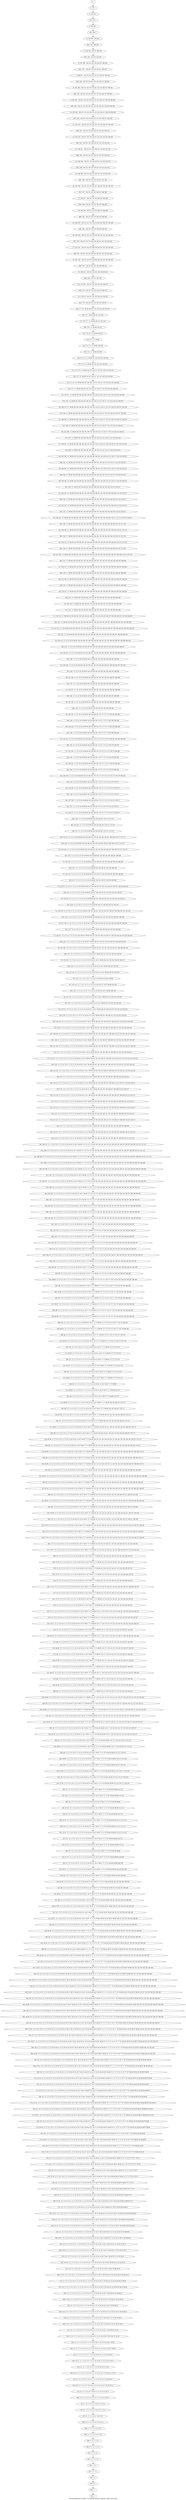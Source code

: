 digraph G {
graph [label="Tree-decomposition of width 1 for register allocator (function _print_local_stats)"]
0[label="0 | : "];
1[label="1 | 202 : "];
2[label="2 | 201 202 : "];
3[label="3 | 200 201 : "];
4[label="4 | 199 200 : 360 361 "];
5[label="5 | 198 199 : 356 357 360 361 "];
6[label="6 | 197 198 : 350 351 352 353 356 357 360 361 "];
7[label="7 | 196 197 : 332 333 350 351 352 353 356 357 360 361 "];
8[label="8 | 195 196 : 330 331 332 333 350 351 352 353 356 357 360 361 "];
9[label="9 | 194 195 : 330 331 332 333 350 351 352 353 356 357 358 359 360 361 "];
10[label="10 | 193 194 : 330 331 332 333 350 351 352 353 356 357 358 359 360 361 "];
11[label="11 | 192 193 : 330 331 332 333 350 351 352 353 356 357 358 359 "];
12[label="12 | 191 192 : 330 331 332 333 350 351 352 353 354 355 356 357 "];
13[label="13 | 190 191 : 330 331 332 333 350 351 352 353 354 355 "];
14[label="14 | 189 190 : 330 331 332 333 350 351 352 353 354 355 "];
15[label="15 | 188 189 : 330 331 332 333 350 351 352 353 354 355 "];
16[label="16 | 187 188 : 330 331 332 333 346 347 348 349 350 351 352 353 "];
17[label="17 | 186 187 : 330 331 332 333 346 347 348 349 "];
18[label="18 | 185 186 : 330 331 332 333 346 347 348 349 "];
19[label="19 | 184 185 : 330 331 332 333 338 339 340 341 346 347 348 349 "];
20[label="20 | 183 184 : 330 331 332 333 338 339 340 341 342 343 344 345 "];
21[label="21 | 182 183 : 330 331 332 333 338 339 340 341 342 343 344 345 "];
22[label="22 | 181 182 : 330 331 332 333 338 339 340 341 342 343 344 345 "];
23[label="23 | 180 181 : 330 331 332 333 338 339 340 341 "];
24[label="24 | 179 180 : 330 331 332 333 334 335 336 337 "];
25[label="25 | 178 179 : 330 331 332 333 334 335 336 337 "];
26[label="26 | 177 178 : 98 99 330 331 332 333 334 335 336 337 "];
27[label="27 | 176 177 : 0 1 98 99 330 331 332 333 "];
28[label="28 | 175 176 : 0 1 98 99 330 331 "];
29[label="29 | 174 175 : 0 1 98 99 328 329 "];
30[label="30 | 173 174 : 0 1 98 99 322 323 324 325 328 329 "];
31[label="31 | 172 173 : 0 1 98 99 314 315 316 317 322 323 324 325 328 329 "];
32[label="32 | 171 172 : 0 1 98 99 290 291 292 293 314 315 316 317 322 323 324 325 328 329 "];
33[label="33 | 170 171 : 0 1 98 99 282 283 284 285 290 291 292 293 314 315 316 317 322 323 324 325 328 329 "];
34[label="34 | 169 170 : 0 1 98 99 282 283 284 285 290 291 292 293 314 315 316 317 322 323 324 325 326 327 328 329 "];
35[label="35 | 168 169 : 0 1 98 99 282 283 284 285 290 291 292 293 314 315 316 317 322 323 324 325 326 327 328 329 "];
36[label="36 | 167 168 : 0 1 98 99 282 283 284 285 290 291 292 293 314 315 316 317 322 323 324 325 326 327 "];
37[label="37 | 166 167 : 0 1 98 99 282 283 284 285 290 291 292 293 314 315 316 317 318 319 320 321 322 323 324 325 "];
38[label="38 | 165 166 : 0 1 98 99 258 259 260 261 282 283 284 285 290 291 292 293 314 315 316 317 318 319 320 321 "];
39[label="39 | 164 165 : 0 1 98 99 258 259 260 261 282 283 284 285 290 291 292 293 314 315 316 317 318 319 320 321 "];
40[label="40 | 163 164 : 0 1 98 99 258 259 260 261 282 283 284 285 290 291 292 293 314 315 316 317 318 319 320 321 "];
41[label="41 | 162 163 : 0 1 98 99 258 259 260 261 282 283 284 285 290 291 292 293 302 303 304 305 314 315 316 317 "];
42[label="42 | 161 162 : 0 1 98 99 258 259 260 261 282 283 284 285 290 291 292 293 302 303 304 305 314 315 316 317 "];
43[label="43 | 160 161 : 0 1 98 99 258 259 260 261 282 283 284 285 290 291 292 293 302 303 304 305 310 311 312 313 314 315 316 317 "];
44[label="44 | 159 160 : 0 1 98 99 258 259 260 261 282 283 284 285 290 291 292 293 302 303 304 305 310 311 312 313 "];
45[label="45 | 158 159 : 0 1 98 99 258 259 260 261 282 283 284 285 290 291 292 293 302 303 304 305 310 311 312 313 "];
46[label="46 | 157 158 : 0 1 98 99 258 259 260 261 282 283 284 285 290 291 292 293 302 303 304 305 306 307 308 309 310 311 312 313 "];
47[label="47 | 156 157 : 0 1 98 99 258 259 260 261 282 283 284 285 290 291 292 293 302 303 304 305 306 307 308 309 "];
48[label="48 | 155 156 : 0 1 98 99 258 259 260 261 282 283 284 285 290 291 292 293 302 303 304 305 306 307 308 309 "];
49[label="49 | 154 155 : 0 1 98 99 258 259 260 261 282 283 284 285 290 291 292 293 302 303 304 305 306 307 308 309 "];
50[label="50 | 153 154 : 0 1 98 99 258 259 260 261 282 283 284 285 290 291 292 293 302 303 304 305 "];
51[label="51 | 152 153 : 0 1 98 99 258 259 260 261 282 283 284 285 290 291 292 293 294 295 296 297 298 299 300 301 302 303 304 305 "];
52[label="52 | 151 152 : 0 1 28 29 98 99 258 259 260 261 282 283 284 285 290 291 292 293 294 295 296 297 298 299 300 301 302 303 304 305 "];
53[label="53 | 150 151 : 0 1 22 23 28 29 98 99 258 259 260 261 282 283 284 285 290 291 292 293 294 295 296 297 298 299 300 301 "];
54[label="54 | 149 150 : 0 1 22 23 28 29 98 99 258 259 260 261 282 283 284 285 290 291 292 293 294 295 296 297 "];
55[label="55 | 148 149 : 0 1 22 23 28 29 98 99 258 259 260 261 282 283 284 285 286 287 288 289 290 291 292 293 "];
56[label="56 | 147 148 : 0 1 22 23 28 29 98 99 258 259 260 261 282 283 284 285 286 287 288 289 "];
57[label="57 | 146 147 : 0 1 22 23 28 29 98 99 258 259 260 261 282 283 284 285 286 287 288 289 "];
58[label="58 | 145 146 : 0 1 22 23 28 29 98 99 258 259 260 261 282 283 284 285 286 287 288 289 "];
59[label="59 | 144 145 : 0 1 22 23 28 29 98 99 258 259 260 261 270 271 272 273 282 283 284 285 "];
60[label="60 | 143 144 : 0 1 22 23 28 29 98 99 258 259 260 261 270 271 272 273 282 283 284 285 "];
61[label="61 | 142 143 : 0 1 22 23 28 29 98 99 258 259 260 261 270 271 272 273 278 279 280 281 282 283 284 285 "];
62[label="62 | 141 142 : 0 1 22 23 28 29 98 99 258 259 260 261 270 271 272 273 278 279 280 281 "];
63[label="63 | 140 141 : 0 1 22 23 28 29 98 99 258 259 260 261 270 271 272 273 278 279 280 281 "];
64[label="64 | 139 140 : 0 1 22 23 28 29 98 99 258 259 260 261 270 271 272 273 274 275 276 277 278 279 280 281 "];
65[label="65 | 138 139 : 0 1 22 23 28 29 98 99 258 259 260 261 270 271 272 273 274 275 276 277 "];
66[label="66 | 137 138 : 0 1 22 23 28 29 98 99 258 259 260 261 270 271 272 273 274 275 276 277 "];
67[label="67 | 136 137 : 0 1 22 23 28 29 98 99 258 259 260 261 270 271 272 273 274 275 276 277 "];
68[label="68 | 135 136 : 0 1 22 23 28 29 98 99 258 259 260 261 270 271 272 273 "];
69[label="69 | 134 135 : 0 1 22 23 28 29 98 99 258 259 260 261 262 263 264 265 266 267 268 269 270 271 272 273 "];
70[label="70 | 133 134 : 0 1 12 13 22 23 28 29 98 99 258 259 260 261 262 263 264 265 266 267 268 269 270 271 272 273 "];
71[label="71 | 132 133 : 0 1 4 5 12 13 22 23 28 29 98 99 258 259 260 261 262 263 264 265 266 267 268 269 "];
72[label="72 | 131 132 : 0 1 4 5 12 13 22 23 28 29 98 99 254 255 256 257 258 259 260 261 262 263 264 265 "];
73[label="73 | 130 131 : 0 1 4 5 12 13 22 23 28 29 98 99 246 247 248 249 250 251 252 253 254 255 256 257 258 259 260 261 "];
74[label="74 | 129 130 : 0 1 4 5 10 11 12 13 22 23 28 29 98 99 246 247 248 249 250 251 252 253 254 255 256 257 "];
75[label="75 | 128 129 : 0 1 4 5 10 11 12 13 22 23 28 29 98 99 238 239 240 241 242 243 244 245 246 247 248 249 250 251 252 253 "];
76[label="76 | 127 128 : 0 1 4 5 10 11 12 13 22 23 28 29 56 57 98 99 238 239 240 241 242 243 244 245 246 247 248 249 "];
77[label="77 | 126 127 : 0 1 4 5 10 11 12 13 22 23 28 29 56 57 98 99 230 231 232 233 234 235 236 237 238 239 240 241 242 243 244 245 "];
78[label="78 | 125 126 : 0 1 2 3 4 5 10 11 12 13 22 23 28 29 56 57 98 99 230 231 232 233 234 235 236 237 238 239 240 241 "];
79[label="79 | 124 125 : 0 1 2 3 4 5 10 11 12 13 22 23 28 29 50 51 56 57 98 99 230 231 232 233 234 235 236 237 "];
80[label="80 | 123 124 : 0 1 2 3 4 5 10 11 12 13 22 23 28 29 50 51 56 57 98 99 230 231 232 233 "];
81[label="81 | 122 123 : 0 1 2 3 4 5 10 11 12 13 22 23 28 29 50 51 56 57 98 99 228 229 "];
82[label="82 | 121 122 : 0 1 2 3 4 5 10 11 12 13 22 23 28 29 50 51 56 57 98 99 222 223 224 225 228 229 "];
83[label="83 | 120 121 : 0 1 2 3 4 5 10 11 12 13 22 23 28 29 50 51 56 57 98 99 206 207 208 209 222 223 224 225 228 229 "];
84[label="84 | 119 120 : 0 1 2 3 4 5 10 11 12 13 22 23 28 29 50 51 56 57 98 99 190 191 192 193 206 207 208 209 222 223 224 225 228 229 "];
85[label="85 | 118 119 : 0 1 2 3 4 5 10 11 12 13 22 23 28 29 50 51 56 57 98 99 190 191 192 193 206 207 208 209 222 223 224 225 226 227 228 229 "];
86[label="86 | 117 118 : 0 1 2 3 4 5 10 11 12 13 22 23 28 29 50 51 56 57 98 99 190 191 192 193 206 207 208 209 222 223 224 225 226 227 228 229 "];
87[label="87 | 116 117 : 0 1 2 3 4 5 10 11 12 13 22 23 28 29 50 51 56 57 98 99 190 191 192 193 206 207 208 209 218 219 220 221 222 223 224 225 226 227 "];
88[label="88 | 115 116 : 0 1 2 3 4 5 10 11 12 13 22 23 28 29 50 51 56 57 98 99 190 191 192 193 206 207 208 209 218 219 220 221 222 223 224 225 "];
89[label="89 | 114 115 : 0 1 2 3 4 5 10 11 12 13 22 23 28 29 50 51 56 57 98 99 190 191 192 193 206 207 208 209 214 215 216 217 218 219 220 221 "];
90[label="90 | 113 114 : 0 1 2 3 4 5 10 11 12 13 22 23 28 29 50 51 56 57 98 99 182 183 184 185 190 191 192 193 206 207 208 209 214 215 216 217 "];
91[label="91 | 112 113 : 0 1 2 3 4 5 10 11 12 13 22 23 28 29 50 51 56 57 98 99 182 183 184 185 190 191 192 193 206 207 208 209 214 215 216 217 "];
92[label="92 | 111 112 : 0 1 2 3 4 5 10 11 12 13 22 23 28 29 50 51 56 57 98 99 182 183 184 185 190 191 192 193 206 207 208 209 214 215 216 217 "];
93[label="93 | 110 111 : 0 1 2 3 4 5 10 11 12 13 22 23 28 29 50 51 56 57 98 99 182 183 184 185 190 191 192 193 206 207 208 209 210 211 212 213 "];
94[label="94 | 109 110 : 0 1 2 3 4 5 10 11 12 13 22 23 28 29 50 51 56 57 98 99 172 173 174 175 182 183 184 185 190 191 192 193 194 195 196 197 206 207 208 209 210 211 212 213 "];
95[label="95 | 108 109 : 0 1 2 3 4 5 10 11 12 13 22 23 28 29 50 51 56 57 98 99 172 173 174 175 182 183 184 185 190 191 192 193 194 195 196 197 202 203 204 205 206 207 208 209 210 211 212 213 "];
96[label="96 | 107 108 : 0 1 2 3 4 5 10 11 12 13 22 23 28 29 50 51 56 57 98 99 172 173 174 175 182 183 184 185 190 191 192 193 194 195 196 197 202 203 204 205 206 207 208 209 "];
97[label="97 | 106 107 : 0 1 2 3 4 5 10 11 12 13 22 23 28 29 50 51 56 57 98 99 172 173 174 175 182 183 184 185 190 191 192 193 194 195 196 197 198 199 200 201 202 203 204 205 "];
98[label="98 | 105 106 : 0 1 2 3 4 5 10 11 12 13 22 23 28 29 50 51 56 57 98 99 172 173 174 175 182 183 184 185 190 191 192 193 194 195 196 197 198 199 200 201 "];
99[label="99 | 104 105 : 0 1 2 3 4 5 10 11 12 13 22 23 28 29 50 51 56 57 98 99 172 173 174 175 182 183 184 185 190 191 192 193 194 195 196 197 198 199 200 201 "];
100[label="100 | 103 104 : 0 1 2 3 4 5 10 11 12 13 22 23 28 29 50 51 56 57 98 99 172 173 174 175 182 183 184 185 190 191 192 193 194 195 196 197 198 199 200 201 "];
101[label="101 | 102 103 : 0 1 2 3 4 5 10 11 12 13 22 23 28 29 50 51 56 57 98 99 172 173 174 175 182 183 184 185 190 191 192 193 194 195 196 197 "];
102[label="102 | 101 102 : 0 1 2 3 4 5 10 11 12 13 22 23 28 29 50 51 56 57 72 73 98 99 172 173 174 175 182 183 184 185 190 191 192 193 194 195 196 197 "];
103[label="103 | 100 101 : 0 1 2 3 4 5 10 11 12 13 22 23 28 29 50 51 56 57 72 73 98 99 172 173 174 175 182 183 184 185 186 187 188 189 190 191 192 193 194 195 196 197 "];
104[label="104 | 99 100 : 0 1 2 3 4 5 10 11 12 13 22 23 28 29 50 51 56 57 72 73 98 99 172 173 174 175 182 183 184 185 186 187 188 189 190 191 192 193 "];
105[label="105 | 98 99 : 0 1 2 3 4 5 10 11 12 13 22 23 28 29 50 51 56 57 72 73 98 99 172 173 174 175 176 177 178 179 182 183 184 185 186 187 188 189 "];
106[label="106 | 97 98 : 0 1 2 3 4 5 10 11 12 13 22 23 28 29 50 51 56 57 72 73 98 99 172 173 174 175 176 177 178 179 182 183 184 185 "];
107[label="107 | 96 97 : 0 1 2 3 4 5 10 11 12 13 22 23 28 29 50 51 56 57 72 73 98 99 172 173 174 175 176 177 178 179 180 181 182 183 184 185 "];
108[label="108 | 95 96 : 0 1 2 3 4 5 10 11 12 13 22 23 28 29 50 51 56 57 72 73 98 99 172 173 174 175 176 177 178 179 180 181 182 183 184 185 "];
109[label="109 | 94 95 : 0 1 2 3 4 5 10 11 12 13 22 23 28 29 50 51 56 57 72 73 98 99 172 173 174 175 176 177 178 179 180 181 "];
110[label="110 | 93 94 : 0 1 2 3 4 5 10 11 12 13 22 23 28 29 50 51 56 57 72 73 98 99 172 173 174 175 176 177 178 179 "];
111[label="111 | 92 93 : 0 1 2 3 4 5 10 11 12 13 22 23 28 29 50 51 56 57 72 73 98 99 172 173 174 175 "];
112[label="112 | 91 92 : 0 1 2 3 4 5 10 11 12 13 22 23 28 29 50 51 56 57 66 67 72 73 98 99 172 173 174 175 "];
113[label="113 | 90 91 : 0 1 2 3 4 5 10 11 12 13 22 23 28 29 50 51 56 57 66 67 72 73 98 99 172 173 174 175 "];
114[label="114 | 89 90 : 0 1 2 3 4 5 10 11 12 13 22 23 28 29 50 51 56 57 66 67 72 73 98 99 170 171 "];
115[label="115 | 88 89 : 0 1 2 3 4 5 10 11 12 13 22 23 28 29 50 51 56 57 66 67 72 73 98 99 164 165 166 167 170 171 "];
116[label="116 | 87 88 : 0 1 2 3 4 5 10 11 12 13 22 23 28 29 50 51 56 57 66 67 72 73 98 99 160 161 162 163 164 165 166 167 170 171 "];
117[label="117 | 86 87 : 0 1 2 3 4 5 10 11 12 13 22 23 28 29 50 51 56 57 66 67 72 73 98 99 148 149 150 151 160 161 162 163 164 165 166 167 170 171 "];
118[label="118 | 85 86 : 0 1 2 3 4 5 10 11 12 13 22 23 28 29 50 51 56 57 66 67 72 73 98 99 140 141 142 143 148 149 150 151 160 161 162 163 164 165 166 167 170 171 "];
119[label="119 | 84 85 : 0 1 2 3 4 5 10 11 12 13 22 23 28 29 50 51 56 57 66 67 72 73 98 99 140 141 142 143 148 149 150 151 160 161 162 163 164 165 166 167 168 169 170 171 "];
120[label="120 | 83 84 : 0 1 2 3 4 5 10 11 12 13 22 23 28 29 50 51 56 57 66 67 72 73 98 99 140 141 142 143 148 149 150 151 160 161 162 163 164 165 166 167 168 169 170 171 "];
121[label="121 | 82 83 : 0 1 2 3 4 5 10 11 12 13 22 23 28 29 50 51 56 57 66 67 72 73 98 99 132 133 134 135 140 141 142 143 148 149 150 151 160 161 162 163 164 165 166 167 168 169 "];
122[label="122 | 81 82 : 0 1 2 3 4 5 10 11 12 13 22 23 28 29 50 51 56 57 66 67 72 73 98 99 132 133 134 135 140 141 142 143 148 149 150 151 160 161 162 163 164 165 166 167 "];
123[label="123 | 80 81 : 0 1 2 3 4 5 10 11 12 13 22 23 28 29 50 51 56 57 66 67 72 73 98 99 132 133 134 135 140 141 142 143 148 149 150 151 156 157 158 159 160 161 162 163 "];
124[label="124 | 79 80 : 0 1 2 3 4 5 10 11 12 13 22 23 28 29 50 51 56 57 66 67 72 73 98 99 132 133 134 135 140 141 142 143 148 149 150 151 156 157 158 159 "];
125[label="125 | 78 79 : 0 1 2 3 4 5 10 11 12 13 22 23 28 29 50 51 56 57 66 67 72 73 98 99 132 133 134 135 140 141 142 143 148 149 150 151 152 153 154 155 156 157 158 159 "];
126[label="126 | 77 78 : 0 1 2 3 4 5 10 11 12 13 22 23 28 29 50 51 56 57 66 67 72 73 98 99 132 133 134 135 140 141 142 143 148 149 150 151 152 153 154 155 156 157 158 159 "];
127[label="127 | 76 77 : 0 1 2 3 4 5 10 11 12 13 22 23 28 29 50 51 56 57 66 67 72 73 98 99 132 133 134 135 140 141 142 143 148 149 150 151 152 153 154 155 "];
128[label="128 | 75 76 : 0 1 2 3 4 5 10 11 12 13 22 23 28 29 50 51 56 57 66 67 72 73 98 99 132 133 134 135 140 141 142 143 148 149 150 151 "];
129[label="129 | 74 75 : 0 1 2 3 4 5 10 11 12 13 22 23 28 29 50 51 56 57 66 67 72 73 98 99 132 133 134 135 140 141 142 143 148 149 150 151 "];
130[label="130 | 73 74 : 0 1 2 3 4 5 10 11 12 13 22 23 28 29 50 51 56 57 66 67 72 73 98 99 132 133 134 135 140 141 142 143 144 145 146 147 148 149 150 151 "];
131[label="131 | 72 73 : 0 1 2 3 4 5 10 11 12 13 22 23 28 29 50 51 56 57 66 67 72 73 98 99 132 133 134 135 140 141 142 143 144 145 146 147 "];
132[label="132 | 71 72 : 0 1 2 3 4 5 10 11 12 13 22 23 28 29 50 51 56 57 66 67 72 73 98 99 116 117 118 119 132 133 134 135 140 141 142 143 144 145 146 147 "];
133[label="133 | 70 71 : 0 1 2 3 4 5 10 11 12 13 22 23 28 29 50 51 56 57 66 67 72 73 98 99 116 117 118 119 132 133 134 135 140 141 142 143 144 145 146 147 "];
134[label="134 | 69 70 : 0 1 2 3 4 5 10 11 12 13 22 23 28 29 50 51 56 57 66 67 72 73 98 99 116 117 118 119 132 133 134 135 136 137 138 139 140 141 142 143 "];
135[label="135 | 68 69 : 0 1 2 3 4 5 10 11 12 13 22 23 28 29 50 51 56 57 66 67 72 73 98 99 116 117 118 119 132 133 134 135 136 137 138 139 "];
136[label="136 | 67 68 : 0 1 2 3 4 5 10 11 12 13 22 23 28 29 50 51 56 57 66 67 72 73 98 99 116 117 118 119 132 133 134 135 136 137 138 139 "];
137[label="137 | 66 67 : 0 1 2 3 4 5 10 11 12 13 22 23 28 29 50 51 56 57 66 67 72 73 98 99 116 117 118 119 120 121 122 123 132 133 134 135 136 137 138 139 "];
138[label="138 | 65 66 : 0 1 2 3 4 5 10 11 12 13 22 23 28 29 50 51 56 57 66 67 72 73 98 99 116 117 118 119 120 121 122 123 132 133 134 135 "];
139[label="139 | 64 65 : 0 1 2 3 4 5 10 11 12 13 22 23 28 29 50 51 56 57 66 67 72 73 98 99 116 117 118 119 120 121 122 123 124 125 126 127 128 129 130 131 132 133 134 135 "];
140[label="140 | 63 64 : 0 1 2 3 4 5 10 11 12 13 22 23 28 29 50 51 56 57 66 67 72 73 84 85 98 99 116 117 118 119 120 121 122 123 124 125 126 127 128 129 130 131 132 133 134 135 "];
141[label="141 | 62 63 : 0 1 2 3 4 5 10 11 12 13 22 23 28 29 50 51 56 57 66 67 72 73 78 79 84 85 98 99 116 117 118 119 120 121 122 123 124 125 126 127 128 129 130 131 "];
142[label="142 | 61 62 : 0 1 2 3 4 5 10 11 12 13 22 23 28 29 50 51 56 57 66 67 72 73 78 79 84 85 98 99 116 117 118 119 120 121 122 123 124 125 126 127 "];
143[label="143 | 60 61 : 0 1 2 3 4 5 10 11 12 13 22 23 28 29 50 51 56 57 66 67 72 73 78 79 84 85 98 99 116 117 118 119 120 121 122 123 "];
144[label="144 | 59 60 : 0 1 2 3 4 5 10 11 12 13 22 23 28 29 50 51 56 57 66 67 72 73 78 79 84 85 98 99 116 117 118 119 "];
145[label="145 | 58 59 : 0 1 2 3 4 5 10 11 12 13 22 23 28 29 50 51 56 57 66 67 72 73 78 79 84 85 98 99 114 115 116 117 118 119 "];
146[label="146 | 57 58 : 0 1 2 3 4 5 10 11 12 13 22 23 28 29 50 51 56 57 66 67 72 73 78 79 84 85 98 99 114 115 116 117 118 119 "];
147[label="147 | 56 57 : 0 1 2 3 4 5 10 11 12 13 22 23 28 29 50 51 56 57 66 67 72 73 78 79 84 85 98 99 114 115 "];
148[label="148 | 55 56 : 0 1 2 3 4 5 10 11 12 13 22 23 28 29 50 51 56 57 66 67 72 73 78 79 84 85 98 99 112 113 "];
149[label="149 | 54 55 : 0 1 2 3 4 5 10 11 12 13 22 23 28 29 50 51 56 57 66 67 72 73 78 79 84 85 98 99 110 111 112 113 "];
150[label="150 | 53 54 : 0 1 2 3 4 5 10 11 12 13 22 23 28 29 50 51 56 57 66 67 72 73 78 79 84 85 98 99 110 111 112 113 "];
151[label="151 | 52 53 : 0 1 2 3 4 5 10 11 12 13 22 23 28 29 50 51 56 57 66 67 72 73 78 79 84 85 98 99 110 111 "];
152[label="152 | 51 52 : 0 1 2 3 4 5 10 11 12 13 22 23 28 29 50 51 56 57 66 67 72 73 78 79 84 85 98 99 108 109 "];
153[label="153 | 50 51 : 0 1 2 3 4 5 10 11 12 13 22 23 28 29 50 51 56 57 66 67 72 73 78 79 84 85 98 99 104 105 108 109 "];
154[label="154 | 49 50 : 0 1 2 3 4 5 10 11 12 13 22 23 28 29 50 51 56 57 66 67 72 73 78 79 84 85 98 99 102 103 104 105 108 109 "];
155[label="155 | 48 49 : 0 1 2 3 4 5 10 11 12 13 22 23 28 29 50 51 56 57 66 67 72 73 78 79 84 85 98 99 100 101 102 103 104 105 108 109 "];
156[label="156 | 47 48 : 0 1 2 3 4 5 10 11 12 13 22 23 28 29 50 51 56 57 66 67 72 73 78 79 84 85 96 97 98 99 100 101 102 103 104 105 108 109 "];
157[label="157 | 46 47 : 0 1 2 3 4 5 10 11 12 13 22 23 28 29 50 51 56 57 66 67 72 73 78 79 84 85 90 91 92 93 96 97 98 99 100 101 102 103 104 105 108 109 "];
158[label="158 | 45 46 : 0 1 2 3 4 5 10 11 12 13 22 23 28 29 50 51 56 57 66 67 72 73 74 75 76 77 78 79 84 85 90 91 92 93 96 97 98 99 100 101 102 103 104 105 108 109 "];
159[label="159 | 44 45 : 0 1 2 3 4 5 10 11 12 13 22 23 28 29 50 51 56 57 66 67 68 69 70 71 72 73 74 75 76 77 78 79 84 85 90 91 92 93 96 97 98 99 100 101 102 103 104 105 108 109 "];
160[label="160 | 43 44 : 0 1 2 3 4 5 10 11 12 13 22 23 28 29 50 51 56 57 62 63 64 65 66 67 68 69 70 71 72 73 74 75 76 77 78 79 84 85 90 91 92 93 96 97 98 99 100 101 102 103 104 105 108 109 "];
161[label="161 | 42 43 : 0 1 2 3 4 5 10 11 12 13 22 23 28 29 46 47 48 49 50 51 56 57 62 63 64 65 66 67 68 69 70 71 72 73 74 75 76 77 78 79 84 85 90 91 92 93 96 97 98 99 100 101 102 103 104 105 108 109 "];
162[label="162 | 41 42 : 0 1 2 3 4 5 10 11 12 13 22 23 28 29 34 35 36 37 46 47 48 49 50 51 56 57 62 63 64 65 66 67 68 69 70 71 72 73 74 75 76 77 78 79 84 85 90 91 92 93 96 97 98 99 100 101 102 103 104 105 108 109 "];
163[label="163 | 40 41 : 0 1 2 3 4 5 10 11 12 13 18 19 20 21 22 23 28 29 34 35 36 37 46 47 48 49 50 51 56 57 62 63 64 65 66 67 68 69 70 71 72 73 74 75 76 77 78 79 84 85 90 91 92 93 96 97 98 99 100 101 102 103 104 105 108 109 "];
164[label="164 | 39 40 : 0 1 2 3 4 5 10 11 12 13 18 19 20 21 22 23 28 29 34 35 36 37 46 47 48 49 50 51 56 57 62 63 64 65 66 67 68 69 70 71 72 73 74 75 76 77 78 79 84 85 90 91 92 93 96 97 98 99 100 101 102 103 104 105 106 107 108 109 "];
165[label="165 | 38 39 : 0 1 2 3 4 5 10 11 12 13 18 19 20 21 22 23 28 29 34 35 36 37 46 47 48 49 50 51 56 57 62 63 64 65 66 67 68 69 70 71 72 73 74 75 76 77 78 79 84 85 90 91 92 93 96 97 98 99 100 101 102 103 104 105 106 107 108 109 "];
166[label="166 | 37 38 : 0 1 2 3 4 5 10 11 12 13 18 19 20 21 22 23 28 29 34 35 36 37 46 47 48 49 50 51 56 57 62 63 64 65 66 67 68 69 70 71 72 73 74 75 76 77 78 79 84 85 90 91 92 93 96 97 98 99 100 101 102 103 104 105 106 107 "];
167[label="167 | 36 37 : 0 1 2 3 4 5 10 11 12 13 18 19 20 21 22 23 28 29 34 35 36 37 46 47 48 49 50 51 56 57 62 63 64 65 66 67 68 69 70 71 72 73 74 75 76 77 78 79 84 85 90 91 92 93 96 97 98 99 100 101 102 103 104 105 "];
168[label="168 | 35 36 : 0 1 2 3 4 5 10 11 12 13 18 19 20 21 22 23 28 29 34 35 36 37 46 47 48 49 50 51 56 57 62 63 64 65 66 67 68 69 70 71 72 73 74 75 76 77 78 79 84 85 90 91 92 93 96 97 98 99 100 101 102 103 "];
169[label="169 | 34 35 : 0 1 2 3 4 5 10 11 12 13 18 19 20 21 22 23 28 29 34 35 36 37 46 47 48 49 50 51 56 57 62 63 64 65 66 67 68 69 70 71 72 73 74 75 76 77 78 79 84 85 90 91 92 93 96 97 98 99 100 101 "];
170[label="170 | 33 34 : 0 1 2 3 4 5 10 11 12 13 18 19 20 21 22 23 28 29 34 35 36 37 46 47 48 49 50 51 56 57 62 63 64 65 66 67 68 69 70 71 72 73 74 75 76 77 78 79 84 85 90 91 92 93 94 95 96 97 98 99 "];
171[label="171 | 32 33 : 0 1 2 3 4 5 10 11 12 13 18 19 20 21 22 23 28 29 34 35 36 37 46 47 48 49 50 51 56 57 62 63 64 65 66 67 68 69 70 71 72 73 74 75 76 77 78 79 84 85 90 91 92 93 94 95 96 97 "];
172[label="172 | 31 32 : 0 1 2 3 4 5 10 11 12 13 18 19 20 21 22 23 28 29 34 35 36 37 46 47 48 49 50 51 56 57 62 63 64 65 66 67 68 69 70 71 72 73 74 75 76 77 78 79 80 81 82 83 84 85 86 87 88 89 90 91 92 93 94 95 "];
173[label="173 | 30 31 : 0 1 2 3 4 5 10 11 12 13 18 19 20 21 22 23 28 29 34 35 36 37 46 47 48 49 50 51 56 57 62 63 64 65 66 67 68 69 70 71 72 73 74 75 76 77 78 79 80 81 82 83 84 85 86 87 88 89 90 91 92 93 "];
174[label="174 | 29 30 : 0 1 2 3 4 5 10 11 12 13 18 19 20 21 22 23 28 29 34 35 36 37 46 47 48 49 50 51 56 57 62 63 64 65 66 67 68 69 70 71 72 73 74 75 76 77 78 79 80 81 82 83 84 85 86 87 88 89 "];
175[label="175 | 28 29 : 0 1 2 3 4 5 10 11 12 13 18 19 20 21 22 23 28 29 34 35 36 37 46 47 48 49 50 51 56 57 62 63 64 65 66 67 68 69 70 71 72 73 74 75 76 77 78 79 80 81 82 83 84 85 "];
176[label="176 | 27 28 : 0 1 2 3 4 5 10 11 12 13 18 19 20 21 22 23 28 29 34 35 36 37 46 47 48 49 50 51 56 57 62 63 64 65 66 67 68 69 70 71 72 73 74 75 76 77 78 79 80 81 82 83 "];
177[label="177 | 26 27 : 0 1 2 3 4 5 10 11 12 13 18 19 20 21 22 23 28 29 34 35 36 37 46 47 48 49 50 51 56 57 62 63 64 65 66 67 68 69 70 71 72 73 74 75 76 77 78 79 "];
178[label="178 | 25 26 : 0 1 2 3 4 5 10 11 12 13 18 19 20 21 22 23 28 29 34 35 36 37 46 47 48 49 50 51 56 57 62 63 64 65 66 67 68 69 70 71 72 73 74 75 76 77 "];
179[label="179 | 24 25 : 0 1 2 3 4 5 10 11 12 13 18 19 20 21 22 23 28 29 34 35 36 37 46 47 48 49 50 51 56 57 62 63 64 65 66 67 68 69 70 71 72 73 "];
180[label="180 | 23 24 : 0 1 2 3 4 5 10 11 12 13 18 19 20 21 22 23 28 29 34 35 36 37 46 47 48 49 50 51 56 57 62 63 64 65 66 67 68 69 70 71 "];
181[label="181 | 22 23 : 0 1 2 3 4 5 10 11 12 13 18 19 20 21 22 23 28 29 34 35 36 37 46 47 48 49 50 51 52 53 54 55 56 57 58 59 60 61 62 63 64 65 66 67 "];
182[label="182 | 21 22 : 0 1 2 3 4 5 10 11 12 13 18 19 20 21 22 23 28 29 34 35 36 37 46 47 48 49 50 51 52 53 54 55 56 57 58 59 60 61 62 63 64 65 "];
183[label="183 | 20 21 : 0 1 2 3 4 5 10 11 12 13 18 19 20 21 22 23 28 29 34 35 36 37 46 47 48 49 50 51 52 53 54 55 56 57 58 59 60 61 "];
184[label="184 | 19 20 : 0 1 2 3 4 5 10 11 12 13 18 19 20 21 22 23 28 29 34 35 36 37 46 47 48 49 50 51 52 53 54 55 56 57 "];
185[label="185 | 18 19 : 0 1 2 3 4 5 10 11 12 13 18 19 20 21 22 23 28 29 34 35 36 37 46 47 48 49 50 51 52 53 54 55 "];
186[label="186 | 17 18 : 0 1 2 3 4 5 10 11 12 13 18 19 20 21 22 23 28 29 34 35 36 37 38 39 40 41 42 43 44 45 46 47 48 49 50 51 "];
187[label="187 | 16 17 : 0 1 2 3 4 5 10 11 12 13 18 19 20 21 22 23 28 29 34 35 36 37 38 39 40 41 42 43 44 45 46 47 48 49 "];
188[label="188 | 15 16 : 0 1 2 3 4 5 10 11 12 13 18 19 20 21 22 23 28 29 34 35 36 37 38 39 40 41 42 43 44 45 "];
189[label="189 | 14 15 : 0 1 2 3 4 5 10 11 12 13 18 19 20 21 22 23 24 25 26 27 28 29 30 31 32 33 34 35 36 37 38 39 40 41 "];
190[label="190 | 13 14 : 0 1 2 3 4 5 10 11 12 13 18 19 20 21 22 23 24 25 26 27 28 29 30 31 32 33 34 35 36 37 "];
191[label="191 | 12 13 : 0 1 2 3 4 5 10 11 12 13 18 19 20 21 22 23 24 25 26 27 28 29 30 31 32 33 "];
192[label="192 | 11 12 : 0 1 2 3 4 5 10 11 12 13 18 19 20 21 22 23 24 25 26 27 28 29 "];
193[label="193 | 10 11 : 0 1 2 3 4 5 10 11 12 13 18 19 20 21 22 23 24 25 26 27 "];
194[label="194 | 9 10 : 0 1 2 3 4 5 6 7 8 9 10 11 12 13 14 15 16 17 18 19 20 21 22 23 "];
195[label="195 | 8 9 : 0 1 2 3 4 5 6 7 8 9 10 11 12 13 14 15 16 17 18 19 20 21 "];
196[label="196 | 7 8 : 0 1 2 3 4 5 6 7 8 9 10 11 12 13 14 15 16 17 "];
197[label="197 | 6 7 : 0 1 2 3 4 5 6 7 8 9 10 11 12 13 "];
198[label="198 | 5 6 : 0 1 2 3 4 5 6 7 8 9 10 11 "];
199[label="199 | 4 5 : 0 1 2 3 4 5 6 7 8 9 "];
200[label="200 | 3 4 : 0 1 2 3 4 5 "];
201[label="201 | 2 3 : 0 1 2 3 "];
202[label="202 | 1 2 : 0 1 "];
203[label="203 | 0 1 : "];
204[label="204 | : "];
205[label="205 | 1 : "];
206[label="206 | 2 : 0 1 "];
207[label="207 | 3 : 0 1 2 3 "];
208[label="208 | 4 : 0 1 2 3 4 5 "];
209[label="209 | 5 : 0 1 2 3 4 5 6 7 8 9 "];
210[label="210 | 6 : 0 1 2 3 4 5 6 7 8 9 10 11 "];
211[label="211 | 7 : 0 1 2 3 4 5 6 7 8 9 10 11 12 13 "];
212[label="212 | 8 : 0 1 2 3 4 5 6 7 8 9 10 11 12 13 14 15 16 17 "];
213[label="213 | 9 : 0 1 2 3 4 5 6 7 8 9 10 11 12 13 14 15 16 17 18 19 20 21 "];
214[label="214 | 10 : 0 1 2 3 4 5 10 11 12 13 18 19 20 21 22 23 "];
215[label="215 | 11 : 0 1 2 3 4 5 10 11 12 13 18 19 20 21 22 23 24 25 26 27 "];
216[label="216 | 12 : 0 1 2 3 4 5 10 11 12 13 18 19 20 21 22 23 24 25 26 27 28 29 "];
217[label="217 | 13 : 0 1 2 3 4 5 10 11 12 13 18 19 20 21 22 23 24 25 26 27 28 29 30 31 32 33 "];
218[label="218 | 14 : 0 1 2 3 4 5 10 11 12 13 18 19 20 21 22 23 24 25 26 27 28 29 30 31 32 33 34 35 36 37 "];
219[label="219 | 15 : 0 1 2 3 4 5 10 11 12 13 18 19 20 21 22 23 28 29 34 35 36 37 38 39 40 41 "];
220[label="220 | 16 : 0 1 2 3 4 5 10 11 12 13 18 19 20 21 22 23 28 29 34 35 36 37 38 39 40 41 42 43 44 45 "];
221[label="221 | 17 : 0 1 2 3 4 5 10 11 12 13 18 19 20 21 22 23 28 29 34 35 36 37 38 39 40 41 42 43 44 45 46 47 48 49 "];
222[label="222 | 18 : 0 1 2 3 4 5 10 11 12 13 18 19 20 21 22 23 28 29 34 35 36 37 46 47 48 49 50 51 "];
223[label="223 | 19 : 0 1 2 3 4 5 10 11 12 13 18 19 20 21 22 23 28 29 34 35 36 37 46 47 48 49 50 51 52 53 54 55 "];
224[label="224 | 20 : 0 1 2 3 4 5 10 11 12 13 18 19 20 21 22 23 28 29 34 35 36 37 46 47 48 49 50 51 52 53 54 55 56 57 "];
225[label="225 | 21 : 0 1 2 3 4 5 10 11 12 13 18 19 20 21 22 23 28 29 34 35 36 37 46 47 48 49 50 51 52 53 54 55 56 57 58 59 60 61 "];
226[label="226 | 22 : 0 1 2 3 4 5 10 11 12 13 18 19 20 21 22 23 28 29 34 35 36 37 46 47 48 49 50 51 52 53 54 55 56 57 58 59 60 61 62 63 64 65 "];
227[label="227 | 23 : 0 1 2 3 4 5 10 11 12 13 18 19 20 21 22 23 28 29 34 35 36 37 46 47 48 49 50 51 56 57 62 63 64 65 66 67 "];
228[label="228 | 24 : 0 1 2 3 4 5 10 11 12 13 18 19 20 21 22 23 28 29 34 35 36 37 46 47 48 49 50 51 56 57 62 63 64 65 66 67 68 69 70 71 "];
229[label="229 | 25 : 0 1 2 3 4 5 10 11 12 13 18 19 20 21 22 23 28 29 34 35 36 37 46 47 48 49 50 51 56 57 62 63 64 65 66 67 68 69 70 71 72 73 "];
230[label="230 | 26 : 0 1 2 3 4 5 10 11 12 13 18 19 20 21 22 23 28 29 34 35 36 37 46 47 48 49 50 51 56 57 62 63 64 65 66 67 68 69 70 71 72 73 74 75 76 77 "];
231[label="231 | 27 : 0 1 2 3 4 5 10 11 12 13 18 19 20 21 22 23 28 29 34 35 36 37 46 47 48 49 50 51 56 57 62 63 64 65 66 67 68 69 70 71 72 73 74 75 76 77 78 79 "];
232[label="232 | 28 : 0 1 2 3 4 5 10 11 12 13 18 19 20 21 22 23 28 29 34 35 36 37 46 47 48 49 50 51 56 57 62 63 64 65 66 67 68 69 70 71 72 73 74 75 76 77 78 79 80 81 82 83 "];
233[label="233 | 29 : 0 1 2 3 4 5 10 11 12 13 18 19 20 21 22 23 28 29 34 35 36 37 46 47 48 49 50 51 56 57 62 63 64 65 66 67 68 69 70 71 72 73 74 75 76 77 78 79 80 81 82 83 84 85 "];
234[label="234 | 30 : 0 1 2 3 4 5 10 11 12 13 18 19 20 21 22 23 28 29 34 35 36 37 46 47 48 49 50 51 56 57 62 63 64 65 66 67 68 69 70 71 72 73 74 75 76 77 78 79 80 81 82 83 84 85 86 87 88 89 "];
235[label="235 | 31 : 0 1 2 3 4 5 10 11 12 13 18 19 20 21 22 23 28 29 34 35 36 37 46 47 48 49 50 51 56 57 62 63 64 65 66 67 68 69 70 71 72 73 74 75 76 77 78 79 80 81 82 83 84 85 86 87 88 89 90 91 92 93 "];
236[label="236 | 32 : 0 1 2 3 4 5 10 11 12 13 18 19 20 21 22 23 28 29 34 35 36 37 46 47 48 49 50 51 56 57 62 63 64 65 66 67 68 69 70 71 72 73 74 75 76 77 78 79 84 85 90 91 92 93 94 95 "];
237[label="237 | 33 : 0 1 2 3 4 5 10 11 12 13 18 19 20 21 22 23 28 29 34 35 36 37 46 47 48 49 50 51 56 57 62 63 64 65 66 67 68 69 70 71 72 73 74 75 76 77 78 79 84 85 90 91 92 93 94 95 96 97 "];
238[label="238 | 34 : 0 1 2 3 4 5 10 11 12 13 18 19 20 21 22 23 28 29 34 35 36 37 46 47 48 49 50 51 56 57 62 63 64 65 66 67 68 69 70 71 72 73 74 75 76 77 78 79 84 85 90 91 92 93 96 97 98 99 "];
239[label="239 | 35 : 0 1 2 3 4 5 10 11 12 13 18 19 20 21 22 23 28 29 34 35 36 37 46 47 48 49 50 51 56 57 62 63 64 65 66 67 68 69 70 71 72 73 74 75 76 77 78 79 84 85 90 91 92 93 96 97 98 99 100 101 "];
240[label="240 | 36 : 0 1 2 3 4 5 10 11 12 13 18 19 20 21 22 23 28 29 34 35 36 37 46 47 48 49 50 51 56 57 62 63 64 65 66 67 68 69 70 71 72 73 74 75 76 77 78 79 84 85 90 91 92 93 96 97 98 99 100 101 102 103 "];
241[label="241 | 37 : 0 1 2 3 4 5 10 11 12 13 18 19 20 21 22 23 28 29 34 35 36 37 46 47 48 49 50 51 56 57 62 63 64 65 66 67 68 69 70 71 72 73 74 75 76 77 78 79 84 85 90 91 92 93 96 97 98 99 100 101 102 103 104 105 "];
242[label="242 | 38 : 0 1 2 3 4 5 10 11 12 13 18 19 20 21 22 23 28 29 34 35 36 37 46 47 48 49 50 51 56 57 62 63 64 65 66 67 68 69 70 71 72 73 74 75 76 77 78 79 84 85 90 91 92 93 96 97 98 99 100 101 102 103 104 105 106 107 "];
243[label="243 | 39 : 0 1 2 3 4 5 10 11 12 13 18 19 20 21 22 23 28 29 34 35 36 37 46 47 48 49 50 51 56 57 62 63 64 65 66 67 68 69 70 71 72 73 74 75 76 77 78 79 84 85 90 91 92 93 96 97 98 99 100 101 102 103 104 105 106 107 108 109 "];
244[label="244 | 40 : 0 1 2 3 4 5 10 11 12 13 18 19 20 21 22 23 28 29 34 35 36 37 46 47 48 49 50 51 56 57 62 63 64 65 66 67 68 69 70 71 72 73 74 75 76 77 78 79 84 85 90 91 92 93 96 97 98 99 100 101 102 103 104 105 108 109 "];
245[label="245 | 41 : 0 1 2 3 4 5 10 11 12 13 22 23 28 29 34 35 36 37 46 47 48 49 50 51 56 57 62 63 64 65 66 67 68 69 70 71 72 73 74 75 76 77 78 79 84 85 90 91 92 93 96 97 98 99 100 101 102 103 104 105 108 109 "];
246[label="246 | 42 : 0 1 2 3 4 5 10 11 12 13 22 23 28 29 46 47 48 49 50 51 56 57 62 63 64 65 66 67 68 69 70 71 72 73 74 75 76 77 78 79 84 85 90 91 92 93 96 97 98 99 100 101 102 103 104 105 108 109 "];
247[label="247 | 43 : 0 1 2 3 4 5 10 11 12 13 22 23 28 29 50 51 56 57 62 63 64 65 66 67 68 69 70 71 72 73 74 75 76 77 78 79 84 85 90 91 92 93 96 97 98 99 100 101 102 103 104 105 108 109 "];
248[label="248 | 44 : 0 1 2 3 4 5 10 11 12 13 22 23 28 29 50 51 56 57 66 67 68 69 70 71 72 73 74 75 76 77 78 79 84 85 90 91 92 93 96 97 98 99 100 101 102 103 104 105 108 109 "];
249[label="249 | 45 : 0 1 2 3 4 5 10 11 12 13 22 23 28 29 50 51 56 57 66 67 72 73 74 75 76 77 78 79 84 85 90 91 92 93 96 97 98 99 100 101 102 103 104 105 108 109 "];
250[label="250 | 46 : 0 1 2 3 4 5 10 11 12 13 22 23 28 29 50 51 56 57 66 67 72 73 78 79 84 85 90 91 92 93 96 97 98 99 100 101 102 103 104 105 108 109 "];
251[label="251 | 47 : 0 1 2 3 4 5 10 11 12 13 22 23 28 29 50 51 56 57 66 67 72 73 78 79 84 85 96 97 98 99 100 101 102 103 104 105 108 109 "];
252[label="252 | 48 : 0 1 2 3 4 5 10 11 12 13 22 23 28 29 50 51 56 57 66 67 72 73 78 79 84 85 98 99 100 101 102 103 104 105 108 109 "];
253[label="253 | 49 : 0 1 2 3 4 5 10 11 12 13 22 23 28 29 50 51 56 57 66 67 72 73 78 79 84 85 98 99 102 103 104 105 108 109 "];
254[label="254 | 50 : 0 1 2 3 4 5 10 11 12 13 22 23 28 29 50 51 56 57 66 67 72 73 78 79 84 85 98 99 104 105 108 109 "];
255[label="255 | 51 : 0 1 2 3 4 5 10 11 12 13 22 23 28 29 50 51 56 57 66 67 72 73 78 79 84 85 98 99 108 109 "];
256[label="256 | 52 : 0 1 2 3 4 5 10 11 12 13 22 23 28 29 50 51 56 57 66 67 72 73 78 79 84 85 98 99 "];
257[label="257 | 53 : 0 1 2 3 4 5 10 11 12 13 22 23 28 29 50 51 56 57 66 67 72 73 78 79 84 85 98 99 110 111 "];
258[label="258 | 54 : 0 1 2 3 4 5 10 11 12 13 22 23 28 29 50 51 56 57 66 67 72 73 78 79 84 85 98 99 110 111 112 113 "];
259[label="259 | 55 : 0 1 2 3 4 5 10 11 12 13 22 23 28 29 50 51 56 57 66 67 72 73 78 79 84 85 98 99 112 113 "];
260[label="260 | 56 : 0 1 2 3 4 5 10 11 12 13 22 23 28 29 50 51 56 57 66 67 72 73 78 79 84 85 98 99 "];
261[label="261 | 57 : 0 1 2 3 4 5 10 11 12 13 22 23 28 29 50 51 56 57 66 67 72 73 78 79 84 85 98 99 114 115 "];
262[label="262 | 58 : 0 1 2 3 4 5 10 11 12 13 22 23 28 29 50 51 56 57 66 67 72 73 78 79 84 85 98 99 114 115 116 117 118 119 "];
263[label="263 | 59 : 0 1 2 3 4 5 10 11 12 13 22 23 28 29 50 51 56 57 66 67 72 73 78 79 84 85 98 99 116 117 118 119 "];
264[label="264 | 60 : 0 1 2 3 4 5 10 11 12 13 22 23 28 29 50 51 56 57 66 67 72 73 78 79 84 85 98 99 116 117 118 119 "];
265[label="265 | 61 : 0 1 2 3 4 5 10 11 12 13 22 23 28 29 50 51 56 57 66 67 72 73 78 79 84 85 98 99 116 117 118 119 120 121 122 123 "];
266[label="266 | 62 : 0 1 2 3 4 5 10 11 12 13 22 23 28 29 50 51 56 57 66 67 72 73 78 79 84 85 98 99 116 117 118 119 120 121 122 123 124 125 126 127 "];
267[label="267 | 63 : 0 1 2 3 4 5 10 11 12 13 22 23 28 29 50 51 56 57 66 67 72 73 84 85 98 99 116 117 118 119 120 121 122 123 124 125 126 127 128 129 130 131 "];
268[label="268 | 64 : 0 1 2 3 4 5 10 11 12 13 22 23 28 29 50 51 56 57 66 67 72 73 98 99 116 117 118 119 120 121 122 123 124 125 126 127 128 129 130 131 132 133 134 135 "];
269[label="269 | 65 : 0 1 2 3 4 5 10 11 12 13 22 23 28 29 50 51 56 57 66 67 72 73 98 99 116 117 118 119 120 121 122 123 132 133 134 135 "];
270[label="270 | 66 : 0 1 2 3 4 5 10 11 12 13 22 23 28 29 50 51 56 57 66 67 72 73 98 99 116 117 118 119 120 121 122 123 132 133 134 135 "];
271[label="271 | 67 : 0 1 2 3 4 5 10 11 12 13 22 23 28 29 50 51 56 57 66 67 72 73 98 99 116 117 118 119 132 133 134 135 136 137 138 139 "];
272[label="272 | 68 : 0 1 2 3 4 5 10 11 12 13 22 23 28 29 50 51 56 57 66 67 72 73 98 99 116 117 118 119 132 133 134 135 136 137 138 139 "];
273[label="273 | 69 : 0 1 2 3 4 5 10 11 12 13 22 23 28 29 50 51 56 57 66 67 72 73 98 99 116 117 118 119 132 133 134 135 136 137 138 139 "];
274[label="274 | 70 : 0 1 2 3 4 5 10 11 12 13 22 23 28 29 50 51 56 57 66 67 72 73 98 99 116 117 118 119 132 133 134 135 140 141 142 143 "];
275[label="275 | 71 : 0 1 2 3 4 5 10 11 12 13 22 23 28 29 50 51 56 57 66 67 72 73 98 99 116 117 118 119 132 133 134 135 140 141 142 143 144 145 146 147 "];
276[label="276 | 72 : 0 1 2 3 4 5 10 11 12 13 22 23 28 29 50 51 56 57 66 67 72 73 98 99 132 133 134 135 140 141 142 143 144 145 146 147 "];
277[label="277 | 73 : 0 1 2 3 4 5 10 11 12 13 22 23 28 29 50 51 56 57 66 67 72 73 98 99 132 133 134 135 140 141 142 143 144 145 146 147 "];
278[label="278 | 74 : 0 1 2 3 4 5 10 11 12 13 22 23 28 29 50 51 56 57 66 67 72 73 98 99 132 133 134 135 140 141 142 143 148 149 150 151 "];
279[label="279 | 75 : 0 1 2 3 4 5 10 11 12 13 22 23 28 29 50 51 56 57 66 67 72 73 98 99 132 133 134 135 140 141 142 143 148 149 150 151 "];
280[label="280 | 76 : 0 1 2 3 4 5 10 11 12 13 22 23 28 29 50 51 56 57 66 67 72 73 98 99 132 133 134 135 140 141 142 143 148 149 150 151 "];
281[label="281 | 77 : 0 1 2 3 4 5 10 11 12 13 22 23 28 29 50 51 56 57 66 67 72 73 98 99 132 133 134 135 140 141 142 143 148 149 150 151 152 153 154 155 "];
282[label="282 | 78 : 0 1 2 3 4 5 10 11 12 13 22 23 28 29 50 51 56 57 66 67 72 73 98 99 132 133 134 135 140 141 142 143 148 149 150 151 152 153 154 155 156 157 158 159 "];
283[label="283 | 79 : 0 1 2 3 4 5 10 11 12 13 22 23 28 29 50 51 56 57 66 67 72 73 98 99 132 133 134 135 140 141 142 143 148 149 150 151 156 157 158 159 "];
284[label="284 | 80 : 0 1 2 3 4 5 10 11 12 13 22 23 28 29 50 51 56 57 66 67 72 73 98 99 132 133 134 135 140 141 142 143 148 149 150 151 156 157 158 159 "];
285[label="285 | 81 : 0 1 2 3 4 5 10 11 12 13 22 23 28 29 50 51 56 57 66 67 72 73 98 99 132 133 134 135 140 141 142 143 148 149 150 151 160 161 162 163 "];
286[label="286 | 82 : 0 1 2 3 4 5 10 11 12 13 22 23 28 29 50 51 56 57 66 67 72 73 98 99 132 133 134 135 140 141 142 143 148 149 150 151 160 161 162 163 164 165 166 167 "];
287[label="287 | 83 : 0 1 2 3 4 5 10 11 12 13 22 23 28 29 50 51 56 57 66 67 72 73 98 99 140 141 142 143 148 149 150 151 160 161 162 163 164 165 166 167 168 169 "];
288[label="288 | 84 : 0 1 2 3 4 5 10 11 12 13 22 23 28 29 50 51 56 57 66 67 72 73 98 99 140 141 142 143 148 149 150 151 160 161 162 163 164 165 166 167 168 169 170 171 "];
289[label="289 | 85 : 0 1 2 3 4 5 10 11 12 13 22 23 28 29 50 51 56 57 66 67 72 73 98 99 140 141 142 143 148 149 150 151 160 161 162 163 164 165 166 167 170 171 "];
290[label="290 | 86 : 0 1 2 3 4 5 10 11 12 13 22 23 28 29 50 51 56 57 66 67 72 73 98 99 148 149 150 151 160 161 162 163 164 165 166 167 170 171 "];
291[label="291 | 87 : 0 1 2 3 4 5 10 11 12 13 22 23 28 29 50 51 56 57 66 67 72 73 98 99 160 161 162 163 164 165 166 167 170 171 "];
292[label="292 | 88 : 0 1 2 3 4 5 10 11 12 13 22 23 28 29 50 51 56 57 66 67 72 73 98 99 164 165 166 167 170 171 "];
293[label="293 | 89 : 0 1 2 3 4 5 10 11 12 13 22 23 28 29 50 51 56 57 66 67 72 73 98 99 170 171 "];
294[label="294 | 90 : 0 1 2 3 4 5 10 11 12 13 22 23 28 29 50 51 56 57 66 67 72 73 98 99 "];
295[label="295 | 91 : 0 1 2 3 4 5 10 11 12 13 22 23 28 29 50 51 56 57 66 67 72 73 98 99 172 173 174 175 "];
296[label="296 | 92 : 0 1 2 3 4 5 10 11 12 13 22 23 28 29 50 51 56 57 72 73 98 99 172 173 174 175 "];
297[label="297 | 93 : 0 1 2 3 4 5 10 11 12 13 22 23 28 29 50 51 56 57 72 73 98 99 172 173 174 175 "];
298[label="298 | 94 : 0 1 2 3 4 5 10 11 12 13 22 23 28 29 50 51 56 57 72 73 98 99 172 173 174 175 176 177 178 179 "];
299[label="299 | 95 : 0 1 2 3 4 5 10 11 12 13 22 23 28 29 50 51 56 57 72 73 98 99 172 173 174 175 176 177 178 179 180 181 "];
300[label="300 | 96 : 0 1 2 3 4 5 10 11 12 13 22 23 28 29 50 51 56 57 72 73 98 99 172 173 174 175 176 177 178 179 180 181 182 183 184 185 "];
301[label="301 | 97 : 0 1 2 3 4 5 10 11 12 13 22 23 28 29 50 51 56 57 72 73 98 99 172 173 174 175 176 177 178 179 182 183 184 185 "];
302[label="302 | 98 : 0 1 2 3 4 5 10 11 12 13 22 23 28 29 50 51 56 57 72 73 98 99 172 173 174 175 176 177 178 179 182 183 184 185 "];
303[label="303 | 99 : 0 1 2 3 4 5 10 11 12 13 22 23 28 29 50 51 56 57 72 73 98 99 172 173 174 175 182 183 184 185 186 187 188 189 "];
304[label="304 | 100 : 0 1 2 3 4 5 10 11 12 13 22 23 28 29 50 51 56 57 72 73 98 99 172 173 174 175 182 183 184 185 186 187 188 189 190 191 192 193 "];
305[label="305 | 101 : 0 1 2 3 4 5 10 11 12 13 22 23 28 29 50 51 56 57 72 73 98 99 172 173 174 175 182 183 184 185 190 191 192 193 194 195 196 197 "];
306[label="306 | 102 : 0 1 2 3 4 5 10 11 12 13 22 23 28 29 50 51 56 57 98 99 172 173 174 175 182 183 184 185 190 191 192 193 194 195 196 197 "];
307[label="307 | 103 : 0 1 2 3 4 5 10 11 12 13 22 23 28 29 50 51 56 57 98 99 172 173 174 175 182 183 184 185 190 191 192 193 194 195 196 197 "];
308[label="308 | 104 : 0 1 2 3 4 5 10 11 12 13 22 23 28 29 50 51 56 57 98 99 172 173 174 175 182 183 184 185 190 191 192 193 194 195 196 197 198 199 200 201 "];
309[label="309 | 105 : 0 1 2 3 4 5 10 11 12 13 22 23 28 29 50 51 56 57 98 99 172 173 174 175 182 183 184 185 190 191 192 193 194 195 196 197 198 199 200 201 "];
310[label="310 | 106 : 0 1 2 3 4 5 10 11 12 13 22 23 28 29 50 51 56 57 98 99 172 173 174 175 182 183 184 185 190 191 192 193 194 195 196 197 198 199 200 201 "];
311[label="311 | 107 : 0 1 2 3 4 5 10 11 12 13 22 23 28 29 50 51 56 57 98 99 172 173 174 175 182 183 184 185 190 191 192 193 194 195 196 197 202 203 204 205 "];
312[label="312 | 108 : 0 1 2 3 4 5 10 11 12 13 22 23 28 29 50 51 56 57 98 99 172 173 174 175 182 183 184 185 190 191 192 193 194 195 196 197 202 203 204 205 206 207 208 209 "];
313[label="313 | 109 : 0 1 2 3 4 5 10 11 12 13 22 23 28 29 50 51 56 57 98 99 172 173 174 175 182 183 184 185 190 191 192 193 194 195 196 197 206 207 208 209 210 211 212 213 "];
314[label="314 | 110 : 0 1 2 3 4 5 10 11 12 13 22 23 28 29 50 51 56 57 98 99 182 183 184 185 190 191 192 193 206 207 208 209 210 211 212 213 "];
315[label="315 | 111 : 0 1 2 3 4 5 10 11 12 13 22 23 28 29 50 51 56 57 98 99 182 183 184 185 190 191 192 193 206 207 208 209 "];
316[label="316 | 112 : 0 1 2 3 4 5 10 11 12 13 22 23 28 29 50 51 56 57 98 99 182 183 184 185 190 191 192 193 206 207 208 209 214 215 216 217 "];
317[label="317 | 113 : 0 1 2 3 4 5 10 11 12 13 22 23 28 29 50 51 56 57 98 99 182 183 184 185 190 191 192 193 206 207 208 209 214 215 216 217 "];
318[label="318 | 114 : 0 1 2 3 4 5 10 11 12 13 22 23 28 29 50 51 56 57 98 99 190 191 192 193 206 207 208 209 214 215 216 217 "];
319[label="319 | 115 : 0 1 2 3 4 5 10 11 12 13 22 23 28 29 50 51 56 57 98 99 190 191 192 193 206 207 208 209 218 219 220 221 "];
320[label="320 | 116 : 0 1 2 3 4 5 10 11 12 13 22 23 28 29 50 51 56 57 98 99 190 191 192 193 206 207 208 209 218 219 220 221 222 223 224 225 "];
321[label="321 | 117 : 0 1 2 3 4 5 10 11 12 13 22 23 28 29 50 51 56 57 98 99 190 191 192 193 206 207 208 209 222 223 224 225 226 227 "];
322[label="322 | 118 : 0 1 2 3 4 5 10 11 12 13 22 23 28 29 50 51 56 57 98 99 190 191 192 193 206 207 208 209 222 223 224 225 226 227 228 229 "];
323[label="323 | 119 : 0 1 2 3 4 5 10 11 12 13 22 23 28 29 50 51 56 57 98 99 190 191 192 193 206 207 208 209 222 223 224 225 228 229 "];
324[label="324 | 120 : 0 1 2 3 4 5 10 11 12 13 22 23 28 29 50 51 56 57 98 99 206 207 208 209 222 223 224 225 228 229 "];
325[label="325 | 121 : 0 1 2 3 4 5 10 11 12 13 22 23 28 29 50 51 56 57 98 99 222 223 224 225 228 229 "];
326[label="326 | 122 : 0 1 2 3 4 5 10 11 12 13 22 23 28 29 50 51 56 57 98 99 228 229 "];
327[label="327 | 123 : 0 1 2 3 4 5 10 11 12 13 22 23 28 29 50 51 56 57 98 99 "];
328[label="328 | 124 : 0 1 2 3 4 5 10 11 12 13 22 23 28 29 50 51 56 57 98 99 230 231 232 233 "];
329[label="329 | 125 : 0 1 2 3 4 5 10 11 12 13 22 23 28 29 56 57 98 99 230 231 232 233 234 235 236 237 "];
330[label="330 | 126 : 0 1 4 5 10 11 12 13 22 23 28 29 56 57 98 99 230 231 232 233 234 235 236 237 238 239 240 241 "];
331[label="331 | 127 : 0 1 4 5 10 11 12 13 22 23 28 29 56 57 98 99 238 239 240 241 242 243 244 245 "];
332[label="332 | 128 : 0 1 4 5 10 11 12 13 22 23 28 29 98 99 238 239 240 241 242 243 244 245 246 247 248 249 "];
333[label="333 | 129 : 0 1 4 5 10 11 12 13 22 23 28 29 98 99 246 247 248 249 250 251 252 253 "];
334[label="334 | 130 : 0 1 4 5 12 13 22 23 28 29 98 99 246 247 248 249 250 251 252 253 254 255 256 257 "];
335[label="335 | 131 : 0 1 4 5 12 13 22 23 28 29 98 99 254 255 256 257 258 259 260 261 "];
336[label="336 | 132 : 0 1 4 5 12 13 22 23 28 29 98 99 258 259 260 261 262 263 264 265 "];
337[label="337 | 133 : 0 1 12 13 22 23 28 29 98 99 258 259 260 261 262 263 264 265 266 267 268 269 "];
338[label="338 | 134 : 0 1 22 23 28 29 98 99 258 259 260 261 262 263 264 265 266 267 268 269 270 271 272 273 "];
339[label="339 | 135 : 0 1 22 23 28 29 98 99 258 259 260 261 270 271 272 273 "];
340[label="340 | 136 : 0 1 22 23 28 29 98 99 258 259 260 261 270 271 272 273 "];
341[label="341 | 137 : 0 1 22 23 28 29 98 99 258 259 260 261 270 271 272 273 274 275 276 277 "];
342[label="342 | 138 : 0 1 22 23 28 29 98 99 258 259 260 261 270 271 272 273 274 275 276 277 "];
343[label="343 | 139 : 0 1 22 23 28 29 98 99 258 259 260 261 270 271 272 273 274 275 276 277 "];
344[label="344 | 140 : 0 1 22 23 28 29 98 99 258 259 260 261 270 271 272 273 278 279 280 281 "];
345[label="345 | 141 : 0 1 22 23 28 29 98 99 258 259 260 261 270 271 272 273 278 279 280 281 "];
346[label="346 | 142 : 0 1 22 23 28 29 98 99 258 259 260 261 270 271 272 273 278 279 280 281 "];
347[label="347 | 143 : 0 1 22 23 28 29 98 99 258 259 260 261 270 271 272 273 282 283 284 285 "];
348[label="348 | 144 : 0 1 22 23 28 29 98 99 258 259 260 261 270 271 272 273 282 283 284 285 "];
349[label="349 | 145 : 0 1 22 23 28 29 98 99 258 259 260 261 282 283 284 285 "];
350[label="350 | 146 : 0 1 22 23 28 29 98 99 258 259 260 261 282 283 284 285 286 287 288 289 "];
351[label="351 | 147 : 0 1 22 23 28 29 98 99 258 259 260 261 282 283 284 285 286 287 288 289 "];
352[label="352 | 148 : 0 1 22 23 28 29 98 99 258 259 260 261 282 283 284 285 286 287 288 289 "];
353[label="353 | 149 : 0 1 22 23 28 29 98 99 258 259 260 261 282 283 284 285 290 291 292 293 "];
354[label="354 | 150 : 0 1 22 23 28 29 98 99 258 259 260 261 282 283 284 285 290 291 292 293 294 295 296 297 "];
355[label="355 | 151 : 0 1 28 29 98 99 258 259 260 261 282 283 284 285 290 291 292 293 294 295 296 297 298 299 300 301 "];
356[label="356 | 152 : 0 1 98 99 258 259 260 261 282 283 284 285 290 291 292 293 294 295 296 297 298 299 300 301 302 303 304 305 "];
357[label="357 | 153 : 0 1 98 99 258 259 260 261 282 283 284 285 290 291 292 293 302 303 304 305 "];
358[label="358 | 154 : 0 1 98 99 258 259 260 261 282 283 284 285 290 291 292 293 302 303 304 305 "];
359[label="359 | 155 : 0 1 98 99 258 259 260 261 282 283 284 285 290 291 292 293 302 303 304 305 306 307 308 309 "];
360[label="360 | 156 : 0 1 98 99 258 259 260 261 282 283 284 285 290 291 292 293 302 303 304 305 306 307 308 309 "];
361[label="361 | 157 : 0 1 98 99 258 259 260 261 282 283 284 285 290 291 292 293 302 303 304 305 306 307 308 309 "];
362[label="362 | 158 : 0 1 98 99 258 259 260 261 282 283 284 285 290 291 292 293 302 303 304 305 310 311 312 313 "];
363[label="363 | 159 : 0 1 98 99 258 259 260 261 282 283 284 285 290 291 292 293 302 303 304 305 310 311 312 313 "];
364[label="364 | 160 : 0 1 98 99 258 259 260 261 282 283 284 285 290 291 292 293 302 303 304 305 310 311 312 313 "];
365[label="365 | 161 : 0 1 98 99 258 259 260 261 282 283 284 285 290 291 292 293 302 303 304 305 314 315 316 317 "];
366[label="366 | 162 : 0 1 98 99 258 259 260 261 282 283 284 285 290 291 292 293 302 303 304 305 314 315 316 317 "];
367[label="367 | 163 : 0 1 98 99 258 259 260 261 282 283 284 285 290 291 292 293 314 315 316 317 "];
368[label="368 | 164 : 0 1 98 99 258 259 260 261 282 283 284 285 290 291 292 293 314 315 316 317 318 319 320 321 "];
369[label="369 | 165 : 0 1 98 99 258 259 260 261 282 283 284 285 290 291 292 293 314 315 316 317 318 319 320 321 "];
370[label="370 | 166 : 0 1 98 99 282 283 284 285 290 291 292 293 314 315 316 317 318 319 320 321 "];
371[label="371 | 167 : 0 1 98 99 282 283 284 285 290 291 292 293 314 315 316 317 322 323 324 325 "];
372[label="372 | 168 : 0 1 98 99 282 283 284 285 290 291 292 293 314 315 316 317 322 323 324 325 326 327 "];
373[label="373 | 169 : 0 1 98 99 282 283 284 285 290 291 292 293 314 315 316 317 322 323 324 325 326 327 328 329 "];
374[label="374 | 170 : 0 1 98 99 282 283 284 285 290 291 292 293 314 315 316 317 322 323 324 325 328 329 "];
375[label="375 | 171 : 0 1 98 99 290 291 292 293 314 315 316 317 322 323 324 325 328 329 "];
376[label="376 | 172 : 0 1 98 99 314 315 316 317 322 323 324 325 328 329 "];
377[label="377 | 173 : 0 1 98 99 322 323 324 325 328 329 "];
378[label="378 | 174 : 0 1 98 99 328 329 "];
379[label="379 | 175 : 0 1 98 99 "];
380[label="380 | 176 : 0 1 98 99 330 331 "];
381[label="381 | 177 : 98 99 330 331 332 333 "];
382[label="382 | 178 : 330 331 332 333 334 335 336 337 "];
383[label="383 | 179 : 330 331 332 333 334 335 336 337 "];
384[label="384 | 180 : 330 331 332 333 "];
385[label="385 | 181 : 330 331 332 333 338 339 340 341 "];
386[label="386 | 182 : 330 331 332 333 338 339 340 341 342 343 344 345 "];
387[label="387 | 183 : 330 331 332 333 338 339 340 341 342 343 344 345 "];
388[label="388 | 184 : 330 331 332 333 338 339 340 341 "];
389[label="389 | 185 : 330 331 332 333 346 347 348 349 "];
390[label="390 | 186 : 330 331 332 333 346 347 348 349 "];
391[label="391 | 187 : 330 331 332 333 346 347 348 349 "];
392[label="392 | 188 : 330 331 332 333 350 351 352 353 "];
393[label="393 | 189 : 330 331 332 333 350 351 352 353 354 355 "];
394[label="394 | 190 : 330 331 332 333 350 351 352 353 354 355 "];
395[label="395 | 191 : 330 331 332 333 350 351 352 353 354 355 "];
396[label="396 | 192 : 330 331 332 333 350 351 352 353 356 357 "];
397[label="397 | 193 : 330 331 332 333 350 351 352 353 356 357 358 359 "];
398[label="398 | 194 : 330 331 332 333 350 351 352 353 356 357 358 359 360 361 "];
399[label="399 | 195 : 330 331 332 333 350 351 352 353 356 357 360 361 "];
400[label="400 | 196 : 332 333 350 351 352 353 356 357 360 361 "];
401[label="401 | 197 : 350 351 352 353 356 357 360 361 "];
402[label="402 | 198 : 356 357 360 361 "];
403[label="403 | 199 : 360 361 "];
404[label="404 | 200 : "];
405[label="405 | 201 : "];
406[label="406 | 1 : "];
0->1 ;
1->2 ;
205->203 ;
202->205 ;
206->202 ;
201->206 ;
207->201 ;
200->207 ;
208->200 ;
199->208 ;
209->199 ;
198->209 ;
210->198 ;
197->210 ;
211->197 ;
196->211 ;
212->196 ;
195->212 ;
213->195 ;
194->213 ;
214->194 ;
193->214 ;
215->193 ;
192->215 ;
216->192 ;
191->216 ;
217->191 ;
190->217 ;
218->190 ;
189->218 ;
219->189 ;
188->219 ;
220->188 ;
187->220 ;
221->187 ;
186->221 ;
222->186 ;
185->222 ;
223->185 ;
184->223 ;
224->184 ;
183->224 ;
225->183 ;
182->225 ;
226->182 ;
181->226 ;
227->181 ;
180->227 ;
228->180 ;
179->228 ;
229->179 ;
178->229 ;
230->178 ;
177->230 ;
231->177 ;
176->231 ;
232->176 ;
175->232 ;
233->175 ;
174->233 ;
234->174 ;
173->234 ;
235->173 ;
172->235 ;
236->172 ;
171->236 ;
237->171 ;
170->237 ;
238->170 ;
169->238 ;
239->169 ;
168->239 ;
240->168 ;
167->240 ;
241->167 ;
166->241 ;
242->166 ;
165->242 ;
243->165 ;
164->243 ;
244->164 ;
163->244 ;
245->163 ;
162->245 ;
246->162 ;
161->246 ;
247->161 ;
160->247 ;
248->160 ;
159->248 ;
249->159 ;
158->249 ;
250->158 ;
157->250 ;
251->157 ;
156->251 ;
252->156 ;
155->252 ;
253->155 ;
154->253 ;
254->154 ;
153->254 ;
255->153 ;
152->255 ;
256->152 ;
151->256 ;
257->151 ;
150->257 ;
258->150 ;
149->258 ;
259->149 ;
148->259 ;
260->148 ;
147->260 ;
261->147 ;
146->261 ;
262->146 ;
145->262 ;
263->145 ;
144->263 ;
264->144 ;
143->264 ;
265->143 ;
142->265 ;
266->142 ;
141->266 ;
267->141 ;
140->267 ;
268->140 ;
139->268 ;
269->139 ;
138->269 ;
270->138 ;
137->270 ;
271->137 ;
136->271 ;
272->136 ;
135->272 ;
273->135 ;
134->273 ;
274->134 ;
133->274 ;
275->133 ;
132->275 ;
276->132 ;
131->276 ;
277->131 ;
130->277 ;
278->130 ;
129->278 ;
279->129 ;
128->279 ;
280->128 ;
127->280 ;
281->127 ;
126->281 ;
282->126 ;
125->282 ;
283->125 ;
124->283 ;
284->124 ;
123->284 ;
285->123 ;
122->285 ;
286->122 ;
121->286 ;
287->121 ;
120->287 ;
288->120 ;
119->288 ;
289->119 ;
118->289 ;
290->118 ;
117->290 ;
291->117 ;
116->291 ;
292->116 ;
115->292 ;
293->115 ;
114->293 ;
294->114 ;
113->294 ;
295->113 ;
112->295 ;
296->112 ;
111->296 ;
297->111 ;
110->297 ;
298->110 ;
109->298 ;
299->109 ;
108->299 ;
300->108 ;
107->300 ;
301->107 ;
106->301 ;
302->106 ;
105->302 ;
303->105 ;
104->303 ;
304->104 ;
103->304 ;
305->103 ;
102->305 ;
306->102 ;
101->306 ;
307->101 ;
100->307 ;
308->100 ;
99->308 ;
309->99 ;
98->309 ;
310->98 ;
97->310 ;
311->97 ;
96->311 ;
312->96 ;
95->312 ;
313->95 ;
94->313 ;
314->94 ;
93->314 ;
315->93 ;
92->315 ;
316->92 ;
91->316 ;
317->91 ;
90->317 ;
318->90 ;
89->318 ;
319->89 ;
88->319 ;
320->88 ;
87->320 ;
321->87 ;
86->321 ;
322->86 ;
85->322 ;
323->85 ;
84->323 ;
324->84 ;
83->324 ;
325->83 ;
82->325 ;
326->82 ;
81->326 ;
327->81 ;
80->327 ;
328->80 ;
79->328 ;
329->79 ;
78->329 ;
330->78 ;
77->330 ;
331->77 ;
76->331 ;
332->76 ;
75->332 ;
333->75 ;
74->333 ;
334->74 ;
73->334 ;
335->73 ;
72->335 ;
336->72 ;
71->336 ;
337->71 ;
70->337 ;
338->70 ;
69->338 ;
339->69 ;
68->339 ;
340->68 ;
67->340 ;
341->67 ;
66->341 ;
342->66 ;
65->342 ;
343->65 ;
64->343 ;
344->64 ;
63->344 ;
345->63 ;
62->345 ;
346->62 ;
61->346 ;
347->61 ;
60->347 ;
348->60 ;
59->348 ;
349->59 ;
58->349 ;
350->58 ;
57->350 ;
351->57 ;
56->351 ;
352->56 ;
55->352 ;
353->55 ;
54->353 ;
354->54 ;
53->354 ;
355->53 ;
52->355 ;
356->52 ;
51->356 ;
357->51 ;
50->357 ;
358->50 ;
49->358 ;
359->49 ;
48->359 ;
360->48 ;
47->360 ;
361->47 ;
46->361 ;
362->46 ;
45->362 ;
363->45 ;
44->363 ;
364->44 ;
43->364 ;
365->43 ;
42->365 ;
366->42 ;
41->366 ;
367->41 ;
40->367 ;
368->40 ;
39->368 ;
369->39 ;
38->369 ;
370->38 ;
37->370 ;
371->37 ;
36->371 ;
372->36 ;
35->372 ;
373->35 ;
34->373 ;
374->34 ;
33->374 ;
375->33 ;
32->375 ;
376->32 ;
31->376 ;
377->31 ;
30->377 ;
378->30 ;
29->378 ;
379->29 ;
28->379 ;
380->28 ;
27->380 ;
381->27 ;
26->381 ;
382->26 ;
25->382 ;
383->25 ;
24->383 ;
384->24 ;
23->384 ;
385->23 ;
22->385 ;
386->22 ;
21->386 ;
387->21 ;
20->387 ;
388->20 ;
19->388 ;
389->19 ;
18->389 ;
390->18 ;
17->390 ;
391->17 ;
16->391 ;
392->16 ;
15->392 ;
393->15 ;
14->393 ;
394->14 ;
13->394 ;
395->13 ;
12->395 ;
396->12 ;
11->396 ;
397->11 ;
10->397 ;
398->10 ;
9->398 ;
399->9 ;
8->399 ;
400->8 ;
7->400 ;
401->7 ;
6->401 ;
402->6 ;
5->402 ;
403->5 ;
4->403 ;
404->4 ;
3->404 ;
405->3 ;
2->405 ;
406->204 ;
203->406 ;
}
